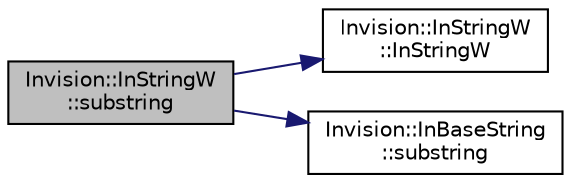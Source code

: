 digraph "Invision::InStringW::substring"
{
 // LATEX_PDF_SIZE
  edge [fontname="Helvetica",fontsize="10",labelfontname="Helvetica",labelfontsize="10"];
  node [fontname="Helvetica",fontsize="10",shape=record];
  rankdir="LR";
  Node1 [label="Invision::InStringW\l::substring",height=0.2,width=0.4,color="black", fillcolor="grey75", style="filled", fontcolor="black",tooltip=" "];
  Node1 -> Node2 [color="midnightblue",fontsize="10",style="solid",fontname="Helvetica"];
  Node2 [label="Invision::InStringW\l::InStringW",height=0.2,width=0.4,color="black", fillcolor="white", style="filled",URL="$class_invision_1_1_in_string_w.html#aa460fb602802d8f6a60fccf6032f31f4",tooltip=" "];
  Node1 -> Node3 [color="midnightblue",fontsize="10",style="solid",fontname="Helvetica"];
  Node3 [label="Invision::InBaseString\l::substring",height=0.2,width=0.4,color="black", fillcolor="white", style="filled",URL="$class_invision_1_1_in_base_string.html#ad0dc3ac9fa9c74d2ddd56e965d482782",tooltip=" "];
}
